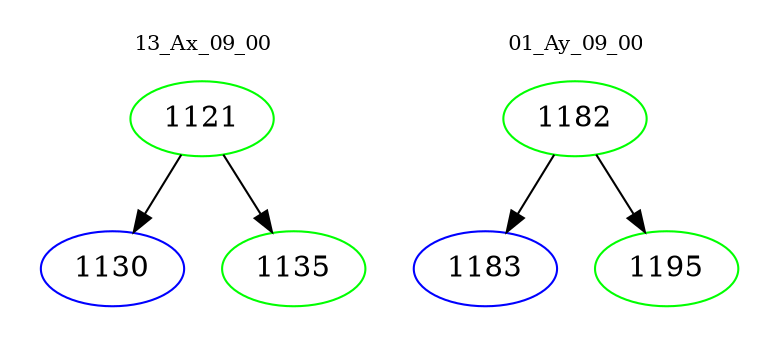 digraph{
subgraph cluster_0 {
color = white
label = "13_Ax_09_00";
fontsize=10;
T0_1121 [label="1121", color="green"]
T0_1121 -> T0_1130 [color="black"]
T0_1130 [label="1130", color="blue"]
T0_1121 -> T0_1135 [color="black"]
T0_1135 [label="1135", color="green"]
}
subgraph cluster_1 {
color = white
label = "01_Ay_09_00";
fontsize=10;
T1_1182 [label="1182", color="green"]
T1_1182 -> T1_1183 [color="black"]
T1_1183 [label="1183", color="blue"]
T1_1182 -> T1_1195 [color="black"]
T1_1195 [label="1195", color="green"]
}
}
